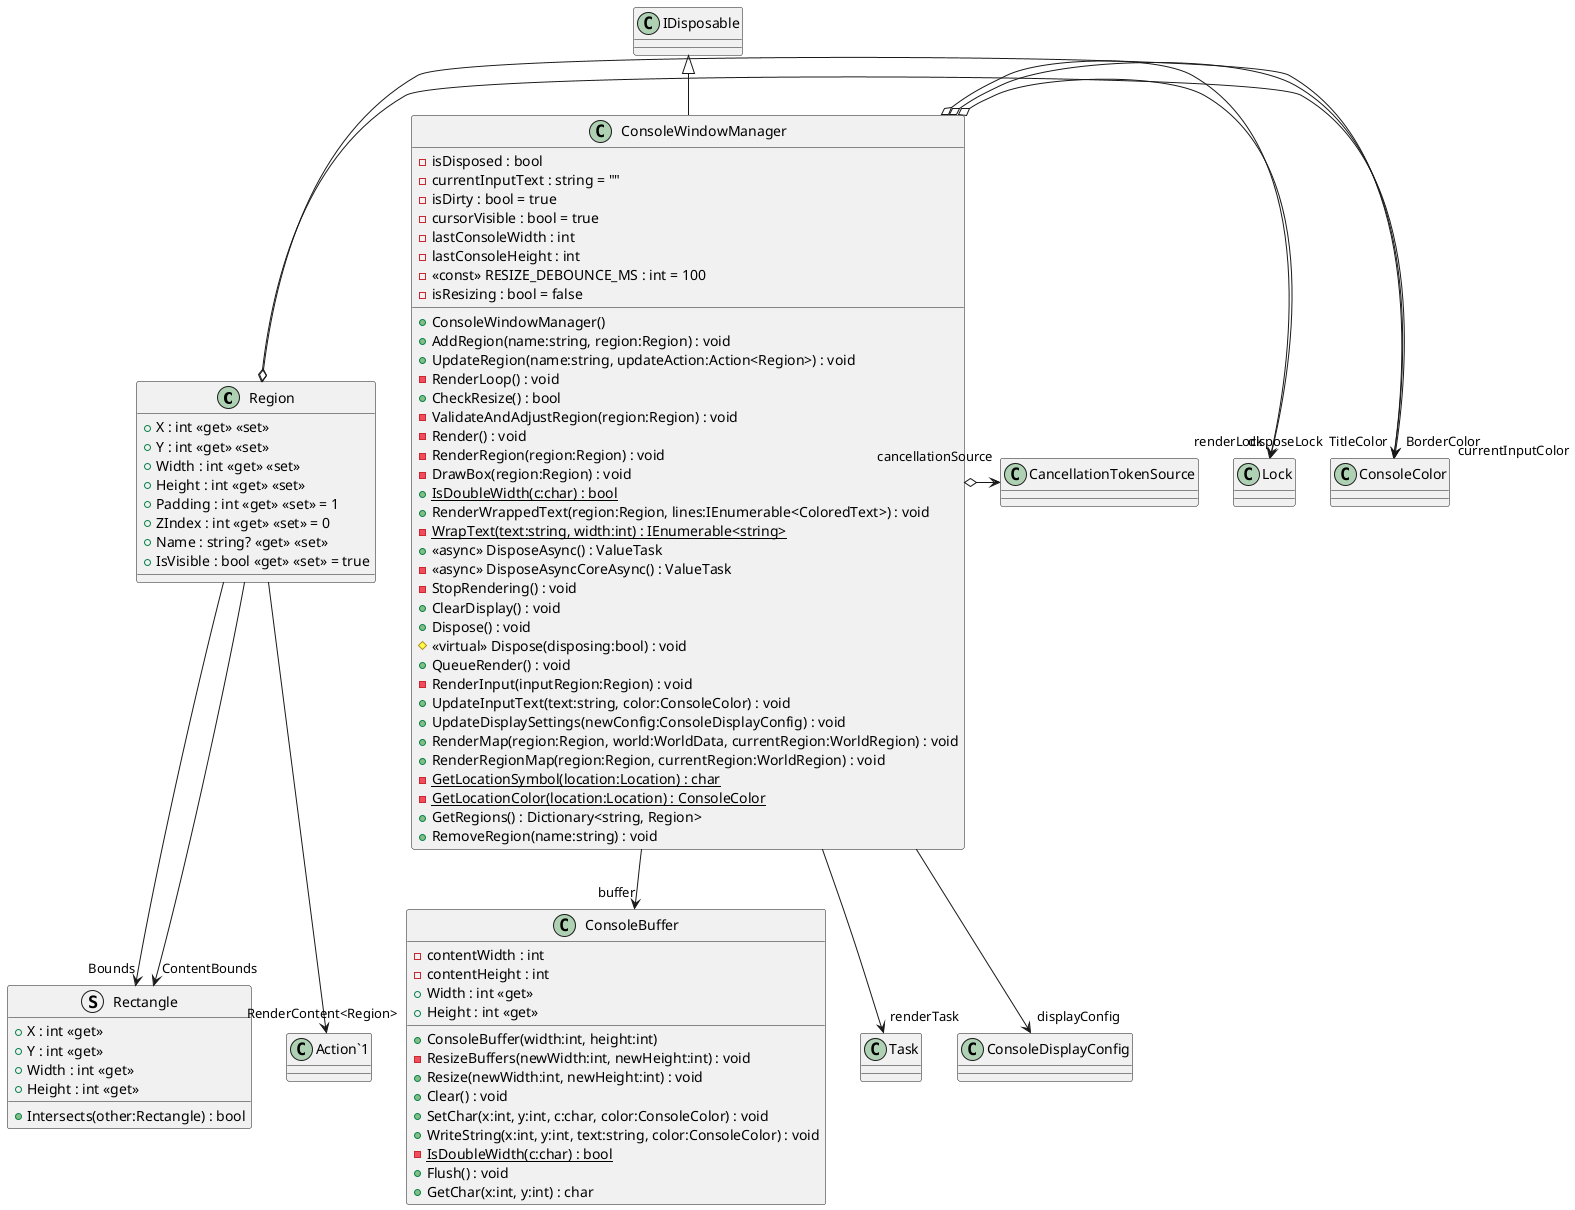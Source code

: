@startuml
class Region {
    + X : int <<get>> <<set>>
    + Y : int <<get>> <<set>>
    + Width : int <<get>> <<set>>
    + Height : int <<get>> <<set>>
    + Padding : int <<get>> <<set>> = 1
    + ZIndex : int <<get>> <<set>> = 0
    + Name : string? <<get>> <<set>>
    + IsVisible : bool <<get>> <<set>> = true
}
struct Rectangle {
    + X : int <<get>>
    + Y : int <<get>>
    + Width : int <<get>>
    + Height : int <<get>>
    + Intersects(other:Rectangle) : bool
}
class ConsoleWindowManager {
    - isDisposed : bool
    - currentInputText : string = ""
    - isDirty : bool = true
    - cursorVisible : bool = true
    - lastConsoleWidth : int
    - lastConsoleHeight : int
    - <<const>> RESIZE_DEBOUNCE_MS : int = 100
    - isResizing : bool = false
    + ConsoleWindowManager()
    + AddRegion(name:string, region:Region) : void
    + UpdateRegion(name:string, updateAction:Action<Region>) : void
    - RenderLoop() : void
    + CheckResize() : bool
    - ValidateAndAdjustRegion(region:Region) : void
    - Render() : void
    - RenderRegion(region:Region) : void
    - DrawBox(region:Region) : void
    + {static} IsDoubleWidth(c:char) : bool
    + RenderWrappedText(region:Region, lines:IEnumerable<ColoredText>) : void
    - {static} WrapText(text:string, width:int) : IEnumerable<string>
    + <<async>> DisposeAsync() : ValueTask
    - <<async>> DisposeAsyncCoreAsync() : ValueTask
    - StopRendering() : void
    + ClearDisplay() : void
    + Dispose() : void
    # <<virtual>> Dispose(disposing:bool) : void
    + QueueRender() : void
    - RenderInput(inputRegion:Region) : void
    + UpdateInputText(text:string, color:ConsoleColor) : void
    + UpdateDisplaySettings(newConfig:ConsoleDisplayConfig) : void
    + RenderMap(region:Region, world:WorldData, currentRegion:WorldRegion) : void
    + RenderRegionMap(region:Region, currentRegion:WorldRegion) : void
    - {static} GetLocationSymbol(location:Location) : char
    - {static} GetLocationColor(location:Location) : ConsoleColor
    + GetRegions() : Dictionary<string, Region>
    + RemoveRegion(name:string) : void
}
class ConsoleBuffer {
    - contentWidth : int
    - contentHeight : int
    + Width : int <<get>>
    + Height : int <<get>>
    + ConsoleBuffer(width:int, height:int)
    - ResizeBuffers(newWidth:int, newHeight:int) : void
    + Resize(newWidth:int, newHeight:int) : void
    + Clear() : void
    + SetChar(x:int, y:int, c:char, color:ConsoleColor) : void
    + WriteString(x:int, y:int, text:string, color:ConsoleColor) : void
    - {static} IsDoubleWidth(c:char) : bool
    + Flush() : void
    + GetChar(x:int, y:int) : char
}

Region o-> "BorderColor" ConsoleColor
Region o-> "TitleColor" ConsoleColor
Region --> "RenderContent<Region>" "Action`1"
Region --> "Bounds" Rectangle
Region --> "ContentBounds" Rectangle
IDisposable <|-- ConsoleWindowManager

ConsoleWindowManager o-> "renderLock" Lock
ConsoleWindowManager --> "buffer" ConsoleBuffer
ConsoleWindowManager o-> "cancellationSource" CancellationTokenSource
ConsoleWindowManager --> "renderTask" Task
ConsoleWindowManager o-> "currentInputColor" ConsoleColor






ConsoleWindowManager --> "displayConfig" ConsoleDisplayConfig
ConsoleWindowManager o-> "disposeLock" Lock
@enduml
